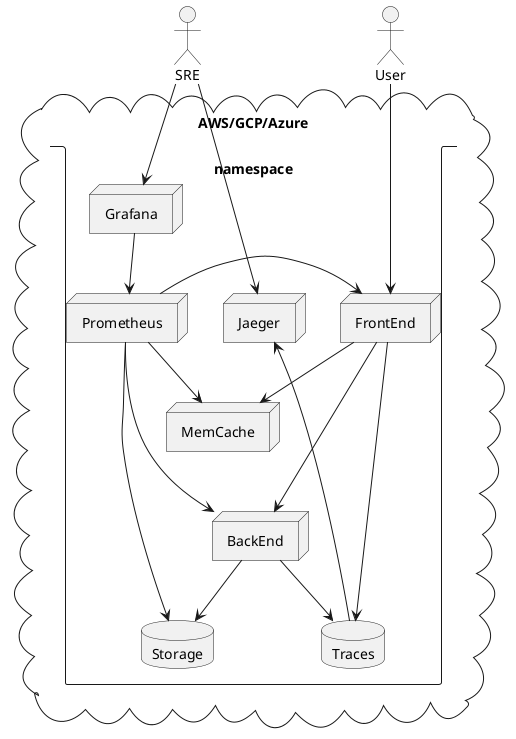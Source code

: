 @startuml System Architecture

cloud "AWS/GCP/Azure" as CLOUD {
    stack namespace {
        node Grafana
        node Prometheus
        node Jaeger
        Grafana --> Prometheus
        node FrontEnd
        Prometheus -> FrontEnd
        node MemCache
        FrontEnd --> MemCache
        Prometheus -> MemCache
        node BackEnd
        FrontEnd ---> BackEnd
        Prometheus -> BackEnd
        database Storage
        Prometheus -> Storage
        BackEnd --> Storage
        database Traces
        BackEnd --> Traces
        FrontEnd ---> Traces
        Jaeger <---- Traces
    }
}
actor User
User ---> FrontEnd
actor SRE
SRE --> Grafana
SRE --> Jaeger
@enduml